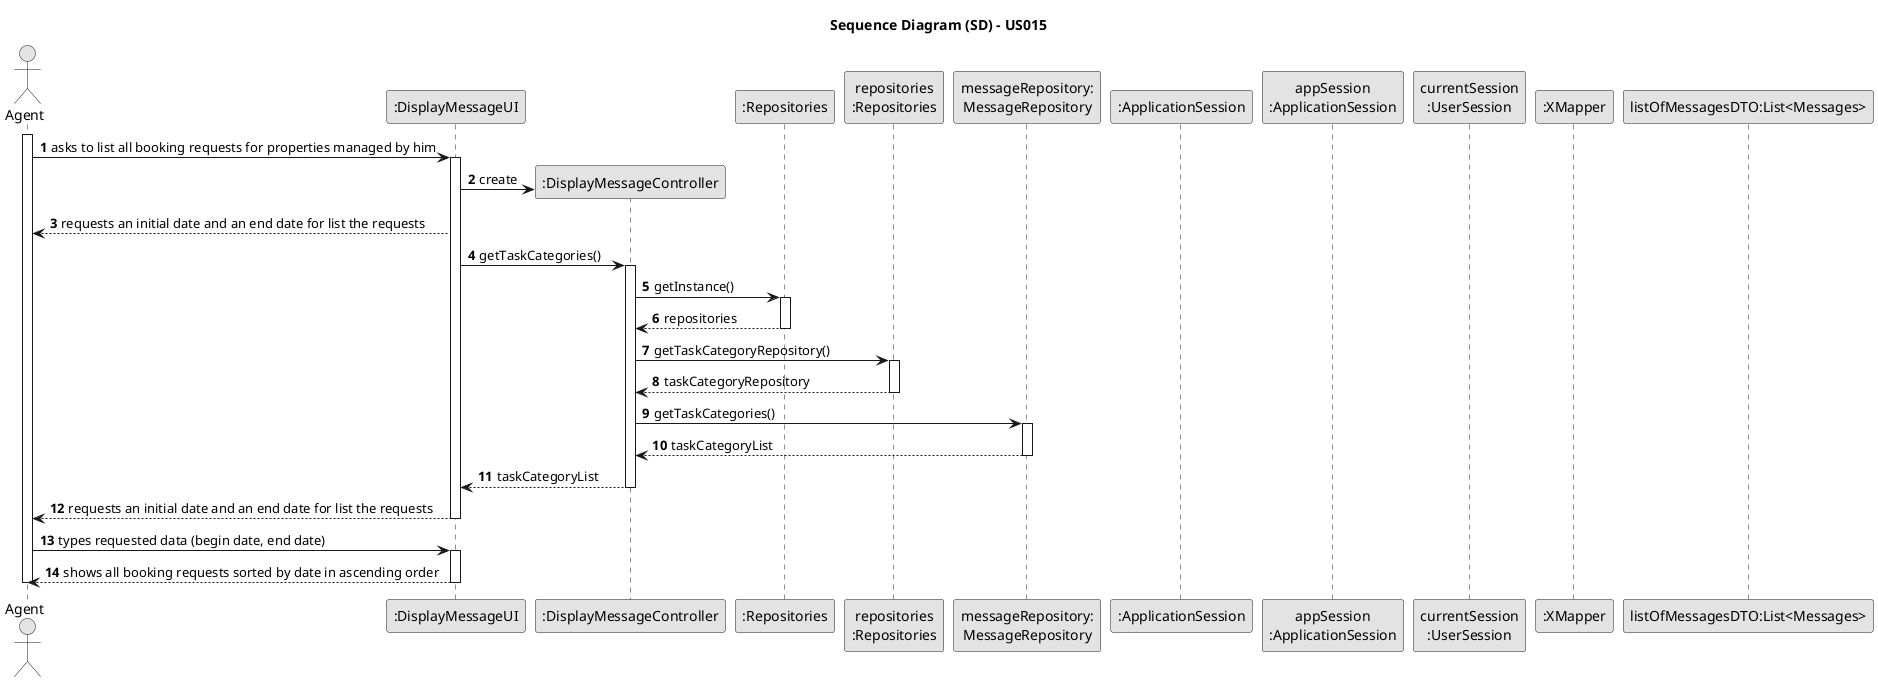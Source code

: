 @startuml
skinparam monochrome true
skinparam packageStyle rectangle
skinparam shadowing false

autonumber

title Sequence Diagram (SD) - US015

'hide footbox
actor "Agent" as Agent
participant ":DisplayMessageUI" as UI
participant ":DisplayMessageController" as CTRL
participant ":Repositories" as Repository
participant "repositories\n:Repositories" as repository2
participant "messageRepository:\nMessageRepository" as MessageRepository
participant ":ApplicationSession" as app
participant "appSession\n:ApplicationSession" as APP
participant "currentSession\n:UserSession" as User

participant ":XMapper" as XMapper
participant "listOfMessagesDTO:List<Messages>" as listMessages


activate Agent

        Agent -> UI : asks to list all booking requests for properties managed by him

        activate UI

            UI -> CTRL** : create

             UI --> Agent : requests an initial date and an end date for list the requests









            UI -> CTRL : getTaskCategories()
            activate CTRL

                CTRL -> Repository : getInstance()
                activate Repository

                    Repository --> CTRL: repositories
                deactivate Repository

                CTRL -> repository2 : getTaskCategoryRepository()
                activate repository2

                    repository2 --> CTRL: taskCategoryRepository
                deactivate repository2

                CTRL -> MessageRepository : getTaskCategories()
                activate MessageRepository

                    MessageRepository --> CTRL : taskCategoryList
                deactivate MessageRepository

                CTRL --> UI : taskCategoryList
            deactivate CTRL

            UI --> Agent : requests an initial date and an end date for list the requests
        deactivate UI

    Agent -> UI : types requested data (begin date, end date)
    activate UI

        UI --> Agent : shows all booking requests sorted by date in ascending order
    deactivate UI
    deactivate Agent


@enduml